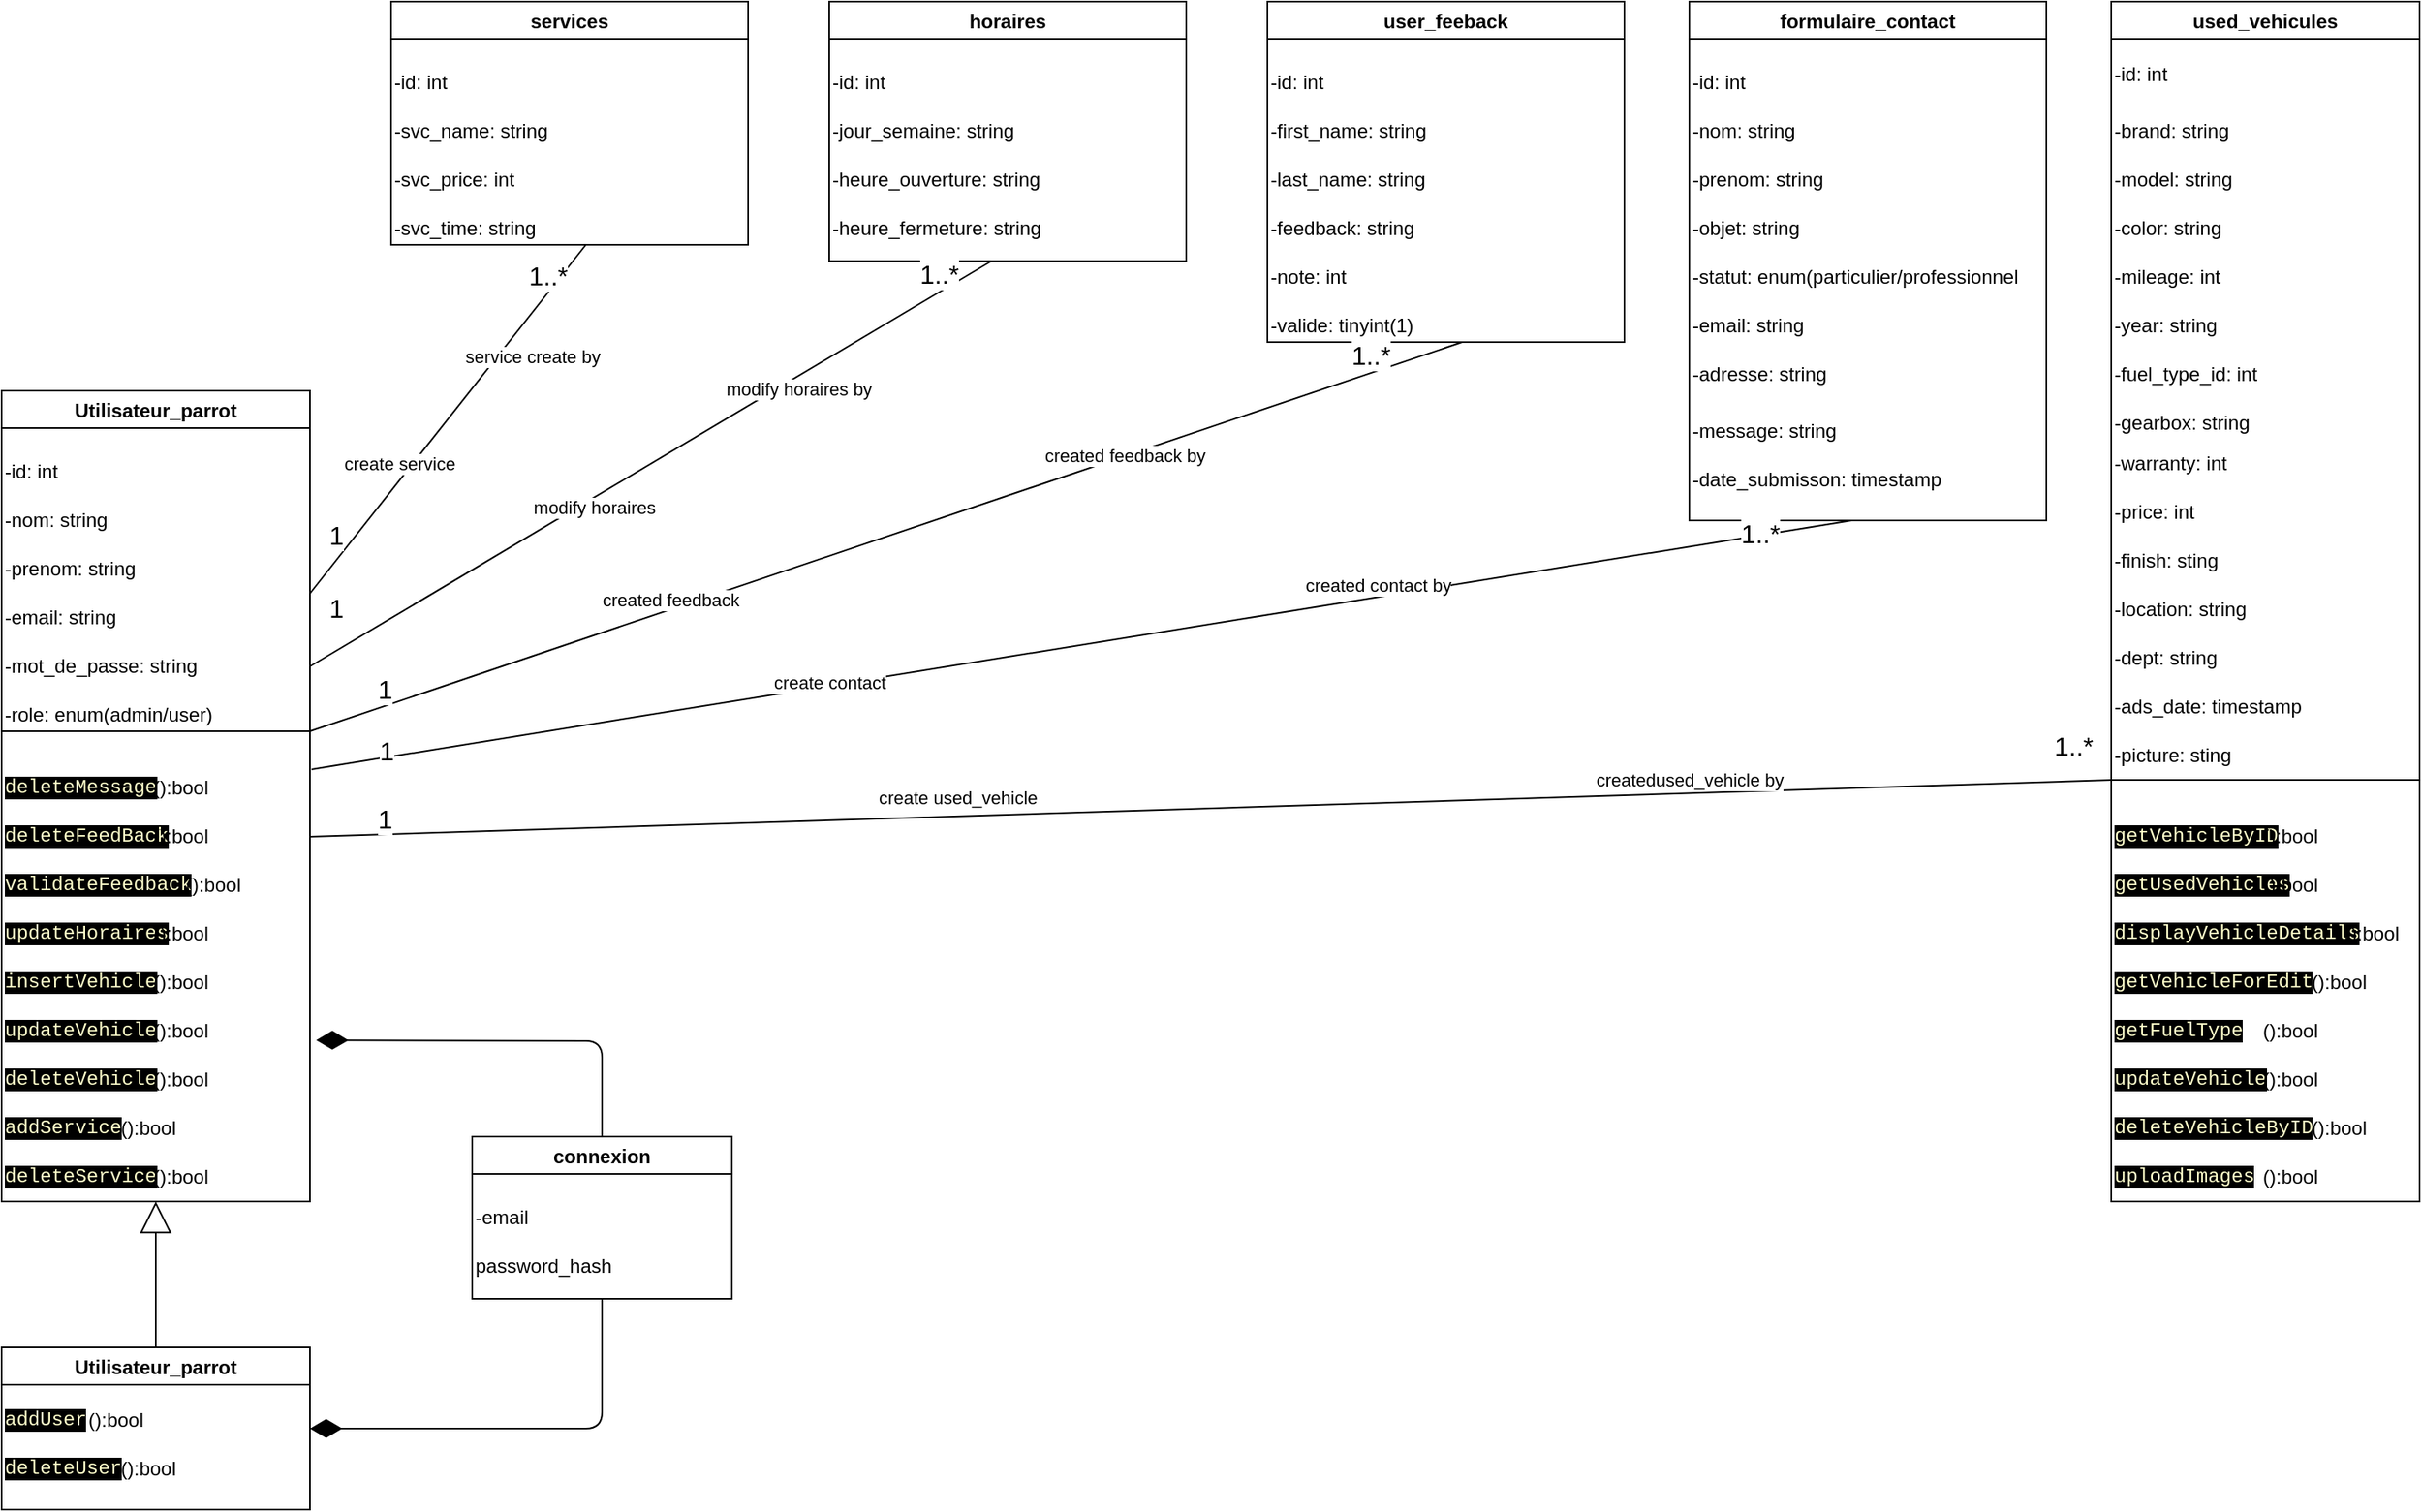 <mxfile>
    <diagram id="TN74YD5uNykB_-pA8BnL" name="Page-1">
        <mxGraphModel dx="4430" dy="2508" grid="1" gridSize="10" guides="1" tooltips="1" connect="1" arrows="1" fold="1" page="1" pageScale="1" pageWidth="2339" pageHeight="3300" math="0" shadow="0">
            <root>
                <mxCell id="0"/>
                <mxCell id="1" parent="0"/>
                <mxCell id="2" value="Utilisateur_parrot" style="swimlane;" parent="1" vertex="1">
                    <mxGeometry x="80" y="1040" width="190" height="210" as="geometry"/>
                </mxCell>
                <mxCell id="9" value="-nom: string" style="text;html=1;align=left;verticalAlign=middle;resizable=0;points=[];autosize=1;strokeColor=none;fillColor=none;" parent="2" vertex="1">
                    <mxGeometry y="65" width="90" height="30" as="geometry"/>
                </mxCell>
                <mxCell id="10" value="-prenom: string" style="text;html=1;align=left;verticalAlign=middle;resizable=0;points=[];autosize=1;strokeColor=none;fillColor=none;" parent="2" vertex="1">
                    <mxGeometry y="95" width="100" height="30" as="geometry"/>
                </mxCell>
                <mxCell id="11" value="-email: string" style="text;html=1;align=left;verticalAlign=middle;resizable=0;points=[];autosize=1;strokeColor=none;fillColor=none;" parent="2" vertex="1">
                    <mxGeometry y="125" width="90" height="30" as="geometry"/>
                </mxCell>
                <mxCell id="12" value="-mot_de_passe: string" style="text;html=1;align=left;verticalAlign=middle;resizable=0;points=[];autosize=1;strokeColor=none;fillColor=none;" parent="2" vertex="1">
                    <mxGeometry y="155" width="140" height="30" as="geometry"/>
                </mxCell>
                <mxCell id="13" value="-role: enum(admin/user)" style="text;html=1;align=left;verticalAlign=middle;resizable=0;points=[];autosize=1;strokeColor=none;fillColor=none;" parent="2" vertex="1">
                    <mxGeometry y="185" width="150" height="30" as="geometry"/>
                </mxCell>
                <mxCell id="8" value="-id: int" style="text;html=1;align=left;verticalAlign=middle;resizable=0;points=[];autosize=1;strokeColor=none;fillColor=none;" parent="2" vertex="1">
                    <mxGeometry y="35" width="60" height="30" as="geometry"/>
                </mxCell>
                <mxCell id="19" value="" style="swimlane;startSize=0;fillColor=none;" parent="1" vertex="1">
                    <mxGeometry x="80" y="1250" width="190" height="290" as="geometry"/>
                </mxCell>
                <mxCell id="20" value="&lt;div style=&quot;font-family: Consolas, &amp;quot;Courier New&amp;quot;, monospace; line-height: 19px;&quot;&gt;&lt;span style=&quot;color: rgb(255, 255, 204); background-color: rgb(0, 0, 0);&quot;&gt;deleteMessage&lt;/span&gt;&lt;br&gt;&lt;/div&gt;" style="text;html=1;align=left;verticalAlign=middle;resizable=0;points=[];autosize=1;strokeColor=none;fillColor=none;" parent="19" vertex="1">
                    <mxGeometry y="20" width="110" height="30" as="geometry"/>
                </mxCell>
                <mxCell id="27" value="&lt;div style=&quot;font-family: Consolas, &amp;quot;Courier New&amp;quot;, monospace; line-height: 19px;&quot;&gt;&lt;font color=&quot;#ffffcc&quot;&gt;&lt;span style=&quot;background-color: rgb(0, 0, 0);&quot;&gt;updateVehicle&lt;/span&gt;&lt;/font&gt;&lt;/div&gt;" style="text;html=1;align=left;verticalAlign=middle;resizable=0;points=[];autosize=1;strokeColor=none;fillColor=none;" parent="19" vertex="1">
                    <mxGeometry y="170" width="110" height="30" as="geometry"/>
                </mxCell>
                <mxCell id="26" value="&lt;div style=&quot;font-family: Consolas, &amp;quot;Courier New&amp;quot;, monospace; line-height: 19px;&quot;&gt;&lt;font color=&quot;#ffffcc&quot;&gt;&lt;span style=&quot;background-color: rgb(0, 0, 0);&quot;&gt;insertVehicle&lt;/span&gt;&lt;/font&gt;&lt;/div&gt;" style="text;html=1;align=left;verticalAlign=middle;resizable=0;points=[];autosize=1;strokeColor=none;fillColor=none;" parent="19" vertex="1">
                    <mxGeometry y="140" width="110" height="30" as="geometry"/>
                </mxCell>
                <mxCell id="25" value="&lt;div style=&quot;font-family: Consolas, &amp;quot;Courier New&amp;quot;, monospace; line-height: 19px;&quot;&gt;&lt;font color=&quot;#ffffcc&quot;&gt;&lt;span style=&quot;background-color: rgb(0, 0, 0);&quot;&gt;updateHoraires&lt;/span&gt;&lt;/font&gt;&lt;/div&gt;" style="text;html=1;align=left;verticalAlign=middle;resizable=0;points=[];autosize=1;strokeColor=none;fillColor=none;" parent="19" vertex="1">
                    <mxGeometry y="110" width="120" height="30" as="geometry"/>
                </mxCell>
                <mxCell id="24" value="&lt;div style=&quot;font-family: Consolas, &amp;quot;Courier New&amp;quot;, monospace; line-height: 19px;&quot;&gt;&lt;font color=&quot;#ffffcc&quot;&gt;&lt;span style=&quot;background-color: rgb(0, 0, 0);&quot;&gt;validateFeedback&lt;/span&gt;&lt;/font&gt;&lt;/div&gt;" style="text;html=1;align=left;verticalAlign=middle;resizable=0;points=[];autosize=1;strokeColor=none;fillColor=none;" parent="19" vertex="1">
                    <mxGeometry y="80" width="130" height="30" as="geometry"/>
                </mxCell>
                <mxCell id="23" value="&lt;div style=&quot;font-family: Consolas, &amp;quot;Courier New&amp;quot;, monospace; line-height: 19px;&quot;&gt;&lt;font color=&quot;#ffffcc&quot;&gt;&lt;span style=&quot;background-color: rgb(0, 0, 0);&quot;&gt;deleteFeedBack&lt;/span&gt;&lt;/font&gt;&lt;/div&gt;" style="text;html=1;align=left;verticalAlign=middle;resizable=0;points=[];autosize=1;strokeColor=none;fillColor=none;" parent="19" vertex="1">
                    <mxGeometry y="50" width="120" height="30" as="geometry"/>
                </mxCell>
                <mxCell id="30" value="&lt;font style=&quot;border-color: var(--border-color);&quot; color=&quot;#000000&quot;&gt;():bool&lt;/font&gt;&lt;span style=&quot;border-color: var(--border-color); color: rgba(0, 0, 0, 0); font-family: monospace; font-size: 0px; text-align: start;&quot;&gt;%3CmxGraphModel%3E%3Croot%3E%3CmxCell%20id%3D%220%22%2F%3E%3CmxCell%20id%3D%221%22%20parent%3D%220%22%2F%3E%3CmxCell%20id%3D%222%22%20value%3D%22%26lt%3Bdiv%20style%3D%26quot%3Bfont-family%3A%20Consolas%2C%20%26amp%3Bquot%3BCourier%20New%26amp%3Bquot%3B%2C%20monospace%3B%20line-height%3A%2019px%3B%26quot%3B%26gt%3B%26lt%3Bspan%20style%3D%26quot%3Bcolor%3A%20rgb(255%2C%20255%2C%20204)%3B%20background-color%3A%20rgb(0%2C%200%2C%200)%3B%26quot%3B%26gt%3BdeleteMessage%26lt%3B%2Fspan%26gt%3B%26lt%3Bbr%26gt%3B%26lt%3B%2Fdiv%26gt%3B%22%20style%3D%22text%3Bhtml%3D1%3Balign%3Dleft%3BverticalAlign%3Dmiddle%3Bresizable%3D0%3Bpoints%3D%5B%5D%3Bautosize%3D1%3BstrokeColor%3Dnone%3BfillColor%3Dnone%3B%22%20vertex%3D%221%22%20parent%3D%221%22%3E%3CmxGeometry%20x%3D%22140%22%20y%3D%221060%22%20width%3D%22110%22%20height%3D%2230%22%20as%3D%22geometry%22%2F%3E%3C%2FmxCell%3E%3C%2Froot%3E%3C%2FmxGraphModel%3E&lt;/span&gt;" style="text;html=1;align=center;verticalAlign=middle;resizable=0;points=[];autosize=1;strokeColor=none;fillColor=none;fontSize=12;fontColor=#FFFFCC;" parent="19" vertex="1">
                    <mxGeometry x="80" y="20" width="60" height="30" as="geometry"/>
                </mxCell>
                <mxCell id="35" value="&lt;font style=&quot;border-color: var(--border-color);&quot; color=&quot;#000000&quot;&gt;():bool&lt;/font&gt;&lt;span style=&quot;border-color: var(--border-color); color: rgba(0, 0, 0, 0); font-family: monospace; font-size: 0px; text-align: start;&quot;&gt;%3CmxGraphModel%3E%3Croot%3E%3CmxCell%20id%3D%220%22%2F%3E%3CmxCell%20id%3D%221%22%20parent%3D%220%22%2F%3E%3CmxCell%20id%3D%222%22%20value%3D%22%26lt%3Bdiv%20style%3D%26quot%3Bfont-family%3A%20Consolas%2C%20%26amp%3Bquot%3BCourier%20New%26amp%3Bquot%3B%2C%20monospace%3B%20line-height%3A%2019px%3B%26quot%3B%26gt%3B%26lt%3Bspan%20style%3D%26quot%3Bcolor%3A%20rgb(255%2C%20255%2C%20204)%3B%20background-color%3A%20rgb(0%2C%200%2C%200)%3B%26quot%3B%26gt%3BdeleteMessage%26lt%3B%2Fspan%26gt%3B%26lt%3Bbr%26gt%3B%26lt%3B%2Fdiv%26gt%3B%22%20style%3D%22text%3Bhtml%3D1%3Balign%3Dleft%3BverticalAlign%3Dmiddle%3Bresizable%3D0%3Bpoints%3D%5B%5D%3Bautosize%3D1%3BstrokeColor%3Dnone%3BfillColor%3Dnone%3B%22%20vertex%3D%221%22%20parent%3D%221%22%3E%3CmxGeometry%20x%3D%22140%22%20y%3D%221060%22%20width%3D%22110%22%20height%3D%2230%22%20as%3D%22geometry%22%2F%3E%3C%2FmxCell%3E%3C%2Froot%3E%3C%2FmxGraphModel%3E&lt;/span&gt;" style="text;html=1;align=center;verticalAlign=middle;resizable=0;points=[];autosize=1;strokeColor=none;fillColor=none;fontSize=12;fontColor=#FFFFCC;" parent="19" vertex="1">
                    <mxGeometry x="80" y="170" width="60" height="30" as="geometry"/>
                </mxCell>
                <mxCell id="34" value="&lt;font style=&quot;border-color: var(--border-color);&quot; color=&quot;#000000&quot;&gt;():bool&lt;/font&gt;&lt;span style=&quot;border-color: var(--border-color); color: rgba(0, 0, 0, 0); font-family: monospace; font-size: 0px; text-align: start;&quot;&gt;%3CmxGraphModel%3E%3Croot%3E%3CmxCell%20id%3D%220%22%2F%3E%3CmxCell%20id%3D%221%22%20parent%3D%220%22%2F%3E%3CmxCell%20id%3D%222%22%20value%3D%22%26lt%3Bdiv%20style%3D%26quot%3Bfont-family%3A%20Consolas%2C%20%26amp%3Bquot%3BCourier%20New%26amp%3Bquot%3B%2C%20monospace%3B%20line-height%3A%2019px%3B%26quot%3B%26gt%3B%26lt%3Bspan%20style%3D%26quot%3Bcolor%3A%20rgb(255%2C%20255%2C%20204)%3B%20background-color%3A%20rgb(0%2C%200%2C%200)%3B%26quot%3B%26gt%3BdeleteMessage%26lt%3B%2Fspan%26gt%3B%26lt%3Bbr%26gt%3B%26lt%3B%2Fdiv%26gt%3B%22%20style%3D%22text%3Bhtml%3D1%3Balign%3Dleft%3BverticalAlign%3Dmiddle%3Bresizable%3D0%3Bpoints%3D%5B%5D%3Bautosize%3D1%3BstrokeColor%3Dnone%3BfillColor%3Dnone%3B%22%20vertex%3D%221%22%20parent%3D%221%22%3E%3CmxGeometry%20x%3D%22140%22%20y%3D%221060%22%20width%3D%22110%22%20height%3D%2230%22%20as%3D%22geometry%22%2F%3E%3C%2FmxCell%3E%3C%2Froot%3E%3C%2FmxGraphModel%3E&lt;/span&gt;" style="text;html=1;align=center;verticalAlign=middle;resizable=0;points=[];autosize=1;strokeColor=none;fillColor=none;fontSize=12;fontColor=#FFFFCC;" parent="19" vertex="1">
                    <mxGeometry x="80" y="140" width="60" height="30" as="geometry"/>
                </mxCell>
                <mxCell id="33" value="&lt;font style=&quot;border-color: var(--border-color);&quot; color=&quot;#000000&quot;&gt;():bool&lt;/font&gt;&lt;span style=&quot;border-color: var(--border-color); color: rgba(0, 0, 0, 0); font-family: monospace; font-size: 0px; text-align: start;&quot;&gt;%3CmxGraphModel%3E%3Croot%3E%3CmxCell%20id%3D%220%22%2F%3E%3CmxCell%20id%3D%221%22%20parent%3D%220%22%2F%3E%3CmxCell%20id%3D%222%22%20value%3D%22%26lt%3Bdiv%20style%3D%26quot%3Bfont-family%3A%20Consolas%2C%20%26amp%3Bquot%3BCourier%20New%26amp%3Bquot%3B%2C%20monospace%3B%20line-height%3A%2019px%3B%26quot%3B%26gt%3B%26lt%3Bspan%20style%3D%26quot%3Bcolor%3A%20rgb(255%2C%20255%2C%20204)%3B%20background-color%3A%20rgb(0%2C%200%2C%200)%3B%26quot%3B%26gt%3BdeleteMessage%26lt%3B%2Fspan%26gt%3B%26lt%3Bbr%26gt%3B%26lt%3B%2Fdiv%26gt%3B%22%20style%3D%22text%3Bhtml%3D1%3Balign%3Dleft%3BverticalAlign%3Dmiddle%3Bresizable%3D0%3Bpoints%3D%5B%5D%3Bautosize%3D1%3BstrokeColor%3Dnone%3BfillColor%3Dnone%3B%22%20vertex%3D%221%22%20parent%3D%221%22%3E%3CmxGeometry%20x%3D%22140%22%20y%3D%221060%22%20width%3D%22110%22%20height%3D%2230%22%20as%3D%22geometry%22%2F%3E%3C%2FmxCell%3E%3C%2Froot%3E%3C%2FmxGraphModel%3E&lt;/span&gt;" style="text;html=1;align=center;verticalAlign=middle;resizable=0;points=[];autosize=1;strokeColor=none;fillColor=none;fontSize=12;fontColor=#FFFFCC;" parent="19" vertex="1">
                    <mxGeometry x="80" y="110" width="60" height="30" as="geometry"/>
                </mxCell>
                <mxCell id="32" value="&lt;font style=&quot;border-color: var(--border-color);&quot; color=&quot;#000000&quot;&gt;():bool&lt;/font&gt;&lt;span style=&quot;border-color: var(--border-color); color: rgba(0, 0, 0, 0); font-family: monospace; font-size: 0px; text-align: start;&quot;&gt;%3CmxGraphModel%3E%3Croot%3E%3CmxCell%20id%3D%220%22%2F%3E%3CmxCell%20id%3D%221%22%20parent%3D%220%22%2F%3E%3CmxCell%20id%3D%222%22%20value%3D%22%26lt%3Bdiv%20style%3D%26quot%3Bfont-family%3A%20Consolas%2C%20%26amp%3Bquot%3BCourier%20New%26amp%3Bquot%3B%2C%20monospace%3B%20line-height%3A%2019px%3B%26quot%3B%26gt%3B%26lt%3Bspan%20style%3D%26quot%3Bcolor%3A%20rgb(255%2C%20255%2C%20204)%3B%20background-color%3A%20rgb(0%2C%200%2C%200)%3B%26quot%3B%26gt%3BdeleteMessage%26lt%3B%2Fspan%26gt%3B%26lt%3Bbr%26gt%3B%26lt%3B%2Fdiv%26gt%3B%22%20style%3D%22text%3Bhtml%3D1%3Balign%3Dleft%3BverticalAlign%3Dmiddle%3Bresizable%3D0%3Bpoints%3D%5B%5D%3Bautosize%3D1%3BstrokeColor%3Dnone%3BfillColor%3Dnone%3B%22%20vertex%3D%221%22%20parent%3D%221%22%3E%3CmxGeometry%20x%3D%22140%22%20y%3D%221060%22%20width%3D%22110%22%20height%3D%2230%22%20as%3D%22geometry%22%2F%3E%3C%2FmxCell%3E%3C%2Froot%3E%3C%2FmxGraphModel%3E&lt;/span&gt;" style="text;html=1;align=center;verticalAlign=middle;resizable=0;points=[];autosize=1;strokeColor=none;fillColor=none;fontSize=12;fontColor=#FFFFCC;" parent="19" vertex="1">
                    <mxGeometry x="100" y="80" width="60" height="30" as="geometry"/>
                </mxCell>
                <mxCell id="31" value="&lt;font style=&quot;border-color: var(--border-color);&quot; color=&quot;#000000&quot;&gt;():bool&lt;/font&gt;&lt;span style=&quot;border-color: var(--border-color); color: rgba(0, 0, 0, 0); font-family: monospace; font-size: 0px; text-align: start;&quot;&gt;%3CmxGraphModel%3E%3Croot%3E%3CmxCell%20id%3D%220%22%2F%3E%3CmxCell%20id%3D%221%22%20parent%3D%220%22%2F%3E%3CmxCell%20id%3D%222%22%20value%3D%22%26lt%3Bdiv%20style%3D%26quot%3Bfont-family%3A%20Consolas%2C%20%26amp%3Bquot%3BCourier%20New%26amp%3Bquot%3B%2C%20monospace%3B%20line-height%3A%2019px%3B%26quot%3B%26gt%3B%26lt%3Bspan%20style%3D%26quot%3Bcolor%3A%20rgb(255%2C%20255%2C%20204)%3B%20background-color%3A%20rgb(0%2C%200%2C%200)%3B%26quot%3B%26gt%3BdeleteMessage%26lt%3B%2Fspan%26gt%3B%26lt%3Bbr%26gt%3B%26lt%3B%2Fdiv%26gt%3B%22%20style%3D%22text%3Bhtml%3D1%3Balign%3Dleft%3BverticalAlign%3Dmiddle%3Bresizable%3D0%3Bpoints%3D%5B%5D%3Bautosize%3D1%3BstrokeColor%3Dnone%3BfillColor%3Dnone%3B%22%20vertex%3D%221%22%20parent%3D%221%22%3E%3CmxGeometry%20x%3D%22140%22%20y%3D%221060%22%20width%3D%22110%22%20height%3D%2230%22%20as%3D%22geometry%22%2F%3E%3C%2FmxCell%3E%3C%2Froot%3E%3C%2FmxGraphModel%3E&lt;/span&gt;" style="text;html=1;align=center;verticalAlign=middle;resizable=0;points=[];autosize=1;strokeColor=none;fillColor=none;fontSize=12;fontColor=#FFFFCC;" parent="19" vertex="1">
                    <mxGeometry x="80" y="50" width="60" height="30" as="geometry"/>
                </mxCell>
                <mxCell id="36" value="&lt;div style=&quot;font-family: Consolas, &amp;quot;Courier New&amp;quot;, monospace; line-height: 19px;&quot;&gt;&lt;font color=&quot;#ffffcc&quot;&gt;&lt;span style=&quot;background-color: rgb(0, 0, 0);&quot;&gt;deleteVehicle&lt;/span&gt;&lt;/font&gt;&lt;/div&gt;" style="text;html=1;align=left;verticalAlign=middle;resizable=0;points=[];autosize=1;strokeColor=none;fillColor=none;" parent="19" vertex="1">
                    <mxGeometry y="200" width="110" height="30" as="geometry"/>
                </mxCell>
                <mxCell id="37" value="&lt;font style=&quot;border-color: var(--border-color);&quot; color=&quot;#000000&quot;&gt;():bool&lt;/font&gt;&lt;span style=&quot;border-color: var(--border-color); color: rgba(0, 0, 0, 0); font-family: monospace; font-size: 0px; text-align: start;&quot;&gt;%3CmxGraphModel%3E%3Croot%3E%3CmxCell%20id%3D%220%22%2F%3E%3CmxCell%20id%3D%221%22%20parent%3D%220%22%2F%3E%3CmxCell%20id%3D%222%22%20value%3D%22%26lt%3Bdiv%20style%3D%26quot%3Bfont-family%3A%20Consolas%2C%20%26amp%3Bquot%3BCourier%20New%26amp%3Bquot%3B%2C%20monospace%3B%20line-height%3A%2019px%3B%26quot%3B%26gt%3B%26lt%3Bspan%20style%3D%26quot%3Bcolor%3A%20rgb(255%2C%20255%2C%20204)%3B%20background-color%3A%20rgb(0%2C%200%2C%200)%3B%26quot%3B%26gt%3BdeleteMessage%26lt%3B%2Fspan%26gt%3B%26lt%3Bbr%26gt%3B%26lt%3B%2Fdiv%26gt%3B%22%20style%3D%22text%3Bhtml%3D1%3Balign%3Dleft%3BverticalAlign%3Dmiddle%3Bresizable%3D0%3Bpoints%3D%5B%5D%3Bautosize%3D1%3BstrokeColor%3Dnone%3BfillColor%3Dnone%3B%22%20vertex%3D%221%22%20parent%3D%221%22%3E%3CmxGeometry%20x%3D%22140%22%20y%3D%221060%22%20width%3D%22110%22%20height%3D%2230%22%20as%3D%22geometry%22%2F%3E%3C%2FmxCell%3E%3C%2Froot%3E%3C%2FmxGraphModel%3E&lt;/span&gt;" style="text;html=1;align=center;verticalAlign=middle;resizable=0;points=[];autosize=1;strokeColor=none;fillColor=none;fontSize=12;fontColor=#FFFFCC;" parent="19" vertex="1">
                    <mxGeometry x="80" y="200" width="60" height="30" as="geometry"/>
                </mxCell>
                <mxCell id="100" value="&lt;div style=&quot;font-family: Consolas, &amp;quot;Courier New&amp;quot;, monospace; line-height: 19px;&quot;&gt;&lt;font color=&quot;#ffffcc&quot;&gt;&lt;span style=&quot;background-color: rgb(0, 0, 0);&quot;&gt;addService&lt;/span&gt;&lt;/font&gt;&lt;/div&gt;" style="text;html=1;align=left;verticalAlign=middle;resizable=0;points=[];autosize=1;strokeColor=none;fillColor=none;" parent="19" vertex="1">
                    <mxGeometry y="230" width="90" height="30" as="geometry"/>
                </mxCell>
                <mxCell id="101" value="&lt;font style=&quot;border-color: var(--border-color);&quot; color=&quot;#000000&quot;&gt;():bool&lt;/font&gt;&lt;span style=&quot;border-color: var(--border-color); color: rgba(0, 0, 0, 0); font-family: monospace; font-size: 0px; text-align: start;&quot;&gt;%3CmxGraphModel%3E%3Croot%3E%3CmxCell%20id%3D%220%22%2F%3E%3CmxCell%20id%3D%221%22%20parent%3D%220%22%2F%3E%3CmxCell%20id%3D%222%22%20value%3D%22%26lt%3Bdiv%20style%3D%26quot%3Bfont-family%3A%20Consolas%2C%20%26amp%3Bquot%3BCourier%20New%26amp%3Bquot%3B%2C%20monospace%3B%20line-height%3A%2019px%3B%26quot%3B%26gt%3B%26lt%3Bspan%20style%3D%26quot%3Bcolor%3A%20rgb(255%2C%20255%2C%20204)%3B%20background-color%3A%20rgb(0%2C%200%2C%200)%3B%26quot%3B%26gt%3BdeleteMessage%26lt%3B%2Fspan%26gt%3B%26lt%3Bbr%26gt%3B%26lt%3B%2Fdiv%26gt%3B%22%20style%3D%22text%3Bhtml%3D1%3Balign%3Dleft%3BverticalAlign%3Dmiddle%3Bresizable%3D0%3Bpoints%3D%5B%5D%3Bautosize%3D1%3BstrokeColor%3Dnone%3BfillColor%3Dnone%3B%22%20vertex%3D%221%22%20parent%3D%221%22%3E%3CmxGeometry%20x%3D%22140%22%20y%3D%221060%22%20width%3D%22110%22%20height%3D%2230%22%20as%3D%22geometry%22%2F%3E%3C%2FmxCell%3E%3C%2Froot%3E%3C%2FmxGraphModel%3E&lt;/span&gt;" style="text;html=1;align=center;verticalAlign=middle;resizable=0;points=[];autosize=1;strokeColor=none;fillColor=none;fontSize=12;fontColor=#FFFFCC;" parent="19" vertex="1">
                    <mxGeometry x="60" y="230" width="60" height="30" as="geometry"/>
                </mxCell>
                <mxCell id="98" value="&lt;div style=&quot;font-family: Consolas, &amp;quot;Courier New&amp;quot;, monospace; line-height: 19px;&quot;&gt;&lt;font color=&quot;#ffffcc&quot;&gt;&lt;span style=&quot;background-color: rgb(0, 0, 0);&quot;&gt;deleteService&lt;/span&gt;&lt;/font&gt;&lt;/div&gt;" style="text;html=1;align=left;verticalAlign=middle;resizable=0;points=[];autosize=1;strokeColor=none;fillColor=none;" parent="19" vertex="1">
                    <mxGeometry y="260" width="110" height="30" as="geometry"/>
                </mxCell>
                <mxCell id="99" value="&lt;font style=&quot;border-color: var(--border-color);&quot; color=&quot;#000000&quot;&gt;():bool&lt;/font&gt;&lt;span style=&quot;border-color: var(--border-color); color: rgba(0, 0, 0, 0); font-family: monospace; font-size: 0px; text-align: start;&quot;&gt;%3CmxGraphModel%3E%3Croot%3E%3CmxCell%20id%3D%220%22%2F%3E%3CmxCell%20id%3D%221%22%20parent%3D%220%22%2F%3E%3CmxCell%20id%3D%222%22%20value%3D%22%26lt%3Bdiv%20style%3D%26quot%3Bfont-family%3A%20Consolas%2C%20%26amp%3Bquot%3BCourier%20New%26amp%3Bquot%3B%2C%20monospace%3B%20line-height%3A%2019px%3B%26quot%3B%26gt%3B%26lt%3Bspan%20style%3D%26quot%3Bcolor%3A%20rgb(255%2C%20255%2C%20204)%3B%20background-color%3A%20rgb(0%2C%200%2C%200)%3B%26quot%3B%26gt%3BdeleteMessage%26lt%3B%2Fspan%26gt%3B%26lt%3Bbr%26gt%3B%26lt%3B%2Fdiv%26gt%3B%22%20style%3D%22text%3Bhtml%3D1%3Balign%3Dleft%3BverticalAlign%3Dmiddle%3Bresizable%3D0%3Bpoints%3D%5B%5D%3Bautosize%3D1%3BstrokeColor%3Dnone%3BfillColor%3Dnone%3B%22%20vertex%3D%221%22%20parent%3D%221%22%3E%3CmxGeometry%20x%3D%22140%22%20y%3D%221060%22%20width%3D%22110%22%20height%3D%2230%22%20as%3D%22geometry%22%2F%3E%3C%2FmxCell%3E%3C%2Froot%3E%3C%2FmxGraphModel%3E&lt;/span&gt;" style="text;html=1;align=center;verticalAlign=middle;resizable=0;points=[];autosize=1;strokeColor=none;fillColor=none;fontSize=12;fontColor=#FFFFCC;" parent="19" vertex="1">
                    <mxGeometry x="80" y="260" width="60" height="30" as="geometry"/>
                </mxCell>
                <mxCell id="43" value="formulaire_contact" style="swimlane;" parent="1" vertex="1">
                    <mxGeometry x="1120" y="800" width="220" height="320" as="geometry"/>
                </mxCell>
                <mxCell id="44" value="-nom: string" style="text;html=1;align=left;verticalAlign=middle;resizable=0;points=[];autosize=1;strokeColor=none;fillColor=none;" parent="43" vertex="1">
                    <mxGeometry y="65" width="90" height="30" as="geometry"/>
                </mxCell>
                <mxCell id="45" value="-prenom: string" style="text;html=1;align=left;verticalAlign=middle;resizable=0;points=[];autosize=1;strokeColor=none;fillColor=none;" parent="43" vertex="1">
                    <mxGeometry y="95" width="100" height="30" as="geometry"/>
                </mxCell>
                <mxCell id="46" value="-objet: string" style="text;html=1;align=left;verticalAlign=middle;resizable=0;points=[];autosize=1;strokeColor=none;fillColor=none;" parent="43" vertex="1">
                    <mxGeometry y="125" width="90" height="30" as="geometry"/>
                </mxCell>
                <mxCell id="47" value="-statut: enum(particulier/professionnel" style="text;html=1;align=left;verticalAlign=middle;resizable=0;points=[];autosize=1;strokeColor=none;fillColor=none;" parent="43" vertex="1">
                    <mxGeometry y="155" width="220" height="30" as="geometry"/>
                </mxCell>
                <mxCell id="53" value="-id: int" style="text;html=1;align=left;verticalAlign=middle;resizable=0;points=[];autosize=1;strokeColor=none;fillColor=none;" parent="43" vertex="1">
                    <mxGeometry y="35" width="60" height="30" as="geometry"/>
                </mxCell>
                <mxCell id="54" value="-email: string" style="text;html=1;align=left;verticalAlign=middle;resizable=0;points=[];autosize=1;strokeColor=none;fillColor=none;" parent="43" vertex="1">
                    <mxGeometry y="185" width="90" height="30" as="geometry"/>
                </mxCell>
                <mxCell id="55" value="-adresse: string" style="text;html=1;align=left;verticalAlign=middle;resizable=0;points=[];autosize=1;strokeColor=none;fillColor=none;" parent="43" vertex="1">
                    <mxGeometry y="215" width="110" height="30" as="geometry"/>
                </mxCell>
                <mxCell id="56" value="-message: string" style="text;html=1;align=left;verticalAlign=middle;resizable=0;points=[];autosize=1;strokeColor=none;fillColor=none;" parent="43" vertex="1">
                    <mxGeometry y="250" width="110" height="30" as="geometry"/>
                </mxCell>
                <mxCell id="57" value="-date_submisson: timestamp" style="text;html=1;align=left;verticalAlign=middle;resizable=0;points=[];autosize=1;strokeColor=none;fillColor=none;" parent="43" vertex="1">
                    <mxGeometry y="280" width="180" height="30" as="geometry"/>
                </mxCell>
                <mxCell id="58" value="user_feeback" style="swimlane;" parent="1" vertex="1">
                    <mxGeometry x="860" y="800" width="220" height="210" as="geometry"/>
                </mxCell>
                <mxCell id="59" value="-first_name: string" style="text;html=1;align=left;verticalAlign=middle;resizable=0;points=[];autosize=1;strokeColor=none;fillColor=none;" parent="58" vertex="1">
                    <mxGeometry y="65" width="120" height="30" as="geometry"/>
                </mxCell>
                <mxCell id="60" value="-last_name: string" style="text;html=1;align=left;verticalAlign=middle;resizable=0;points=[];autosize=1;strokeColor=none;fillColor=none;" parent="58" vertex="1">
                    <mxGeometry y="95" width="120" height="30" as="geometry"/>
                </mxCell>
                <mxCell id="61" value="-feedback: string" style="text;html=1;align=left;verticalAlign=middle;resizable=0;points=[];autosize=1;strokeColor=none;fillColor=none;" parent="58" vertex="1">
                    <mxGeometry y="125" width="110" height="30" as="geometry"/>
                </mxCell>
                <mxCell id="62" value="-note: int" style="text;html=1;align=left;verticalAlign=middle;resizable=0;points=[];autosize=1;strokeColor=none;fillColor=none;" parent="58" vertex="1">
                    <mxGeometry y="155" width="70" height="30" as="geometry"/>
                </mxCell>
                <mxCell id="63" value="-id: int" style="text;html=1;align=left;verticalAlign=middle;resizable=0;points=[];autosize=1;strokeColor=none;fillColor=none;" parent="58" vertex="1">
                    <mxGeometry y="35" width="60" height="30" as="geometry"/>
                </mxCell>
                <mxCell id="64" value="-valide: tinyint(1)" style="text;html=1;align=left;verticalAlign=middle;resizable=0;points=[];autosize=1;strokeColor=none;fillColor=none;" parent="58" vertex="1">
                    <mxGeometry y="185" width="110" height="30" as="geometry"/>
                </mxCell>
                <mxCell id="109" style="edgeStyle=none;html=1;exitX=0.5;exitY=0;exitDx=0;exitDy=0;strokeColor=#000000;fontSize=12;fontColor=#000000;endArrow=diamondThin;endFill=1;endSize=17;strokeWidth=1;entryX=1.02;entryY=0.657;entryDx=0;entryDy=0;entryPerimeter=0;" parent="1" source="68" target="19" edge="1">
                    <mxGeometry relative="1" as="geometry">
                        <mxPoint x="120" y="1210" as="targetPoint"/>
                        <Array as="points">
                            <mxPoint x="450" y="1441"/>
                        </Array>
                    </mxGeometry>
                </mxCell>
                <mxCell id="111" style="edgeStyle=none;html=1;exitX=0.5;exitY=1;exitDx=0;exitDy=0;entryX=1;entryY=0.5;entryDx=0;entryDy=0;strokeColor=#000000;strokeWidth=1;fontSize=12;fontColor=#000000;endArrow=diamondThin;endFill=1;endSize=17;" parent="1" source="68" target="75" edge="1">
                    <mxGeometry relative="1" as="geometry">
                        <Array as="points">
                            <mxPoint x="450" y="1680"/>
                        </Array>
                    </mxGeometry>
                </mxCell>
                <mxCell id="68" value="connexion" style="swimlane;" parent="1" vertex="1">
                    <mxGeometry x="370" y="1500" width="160" height="100" as="geometry"/>
                </mxCell>
                <mxCell id="69" value="password_hash" style="text;html=1;align=left;verticalAlign=middle;resizable=0;points=[];autosize=1;strokeColor=none;fillColor=none;" parent="68" vertex="1">
                    <mxGeometry y="65" width="110" height="30" as="geometry"/>
                </mxCell>
                <mxCell id="73" value="-email" style="text;html=1;align=left;verticalAlign=middle;resizable=0;points=[];autosize=1;strokeColor=none;fillColor=none;" parent="68" vertex="1">
                    <mxGeometry y="35" width="60" height="30" as="geometry"/>
                </mxCell>
                <mxCell id="97" style="edgeStyle=none;html=1;exitX=0.5;exitY=0;exitDx=0;exitDy=0;entryX=0.5;entryY=1;entryDx=0;entryDy=0;fontSize=12;fontColor=#000000;endArrow=block;endFill=0;endSize=17;strokeColor=#000000;" parent="1" source="75" target="19" edge="1">
                    <mxGeometry relative="1" as="geometry"/>
                </mxCell>
                <mxCell id="75" value="Utilisateur_parrot" style="swimlane;" parent="1" vertex="1">
                    <mxGeometry x="80" y="1630" width="190" height="100" as="geometry"/>
                </mxCell>
                <mxCell id="81" value="&lt;div style=&quot;font-family: Consolas, &amp;quot;Courier New&amp;quot;, monospace; line-height: 19px;&quot;&gt;&lt;font color=&quot;#ffffcc&quot;&gt;&lt;span style=&quot;background-color: rgb(0, 0, 0);&quot;&gt;addUser&lt;/span&gt;&lt;/font&gt;&lt;/div&gt;" style="text;html=1;align=left;verticalAlign=middle;resizable=0;points=[];autosize=1;strokeColor=none;fillColor=none;" parent="75" vertex="1">
                    <mxGeometry y="30" width="70" height="30" as="geometry"/>
                </mxCell>
                <mxCell id="85" value="&lt;div style=&quot;font-family: Consolas, &amp;quot;Courier New&amp;quot;, monospace; line-height: 19px;&quot;&gt;&lt;font color=&quot;#ffffcc&quot;&gt;&lt;span style=&quot;background-color: rgb(0, 0, 0);&quot;&gt;deleteUser&lt;/span&gt;&lt;/font&gt;&lt;/div&gt;" style="text;html=1;align=left;verticalAlign=middle;resizable=0;points=[];autosize=1;strokeColor=none;fillColor=none;" parent="75" vertex="1">
                    <mxGeometry y="60" width="90" height="30" as="geometry"/>
                </mxCell>
                <mxCell id="86" value="&lt;font style=&quot;border-color: var(--border-color);&quot; color=&quot;#000000&quot;&gt;():bool&lt;/font&gt;&lt;span style=&quot;border-color: var(--border-color); color: rgba(0, 0, 0, 0); font-family: monospace; font-size: 0px; text-align: start;&quot;&gt;%3CmxGraphModel%3E%3Croot%3E%3CmxCell%20id%3D%220%22%2F%3E%3CmxCell%20id%3D%221%22%20parent%3D%220%22%2F%3E%3CmxCell%20id%3D%222%22%20value%3D%22%26lt%3Bdiv%20style%3D%26quot%3Bfont-family%3A%20Consolas%2C%20%26amp%3Bquot%3BCourier%20New%26amp%3Bquot%3B%2C%20monospace%3B%20line-height%3A%2019px%3B%26quot%3B%26gt%3B%26lt%3Bspan%20style%3D%26quot%3Bcolor%3A%20rgb(255%2C%20255%2C%20204)%3B%20background-color%3A%20rgb(0%2C%200%2C%200)%3B%26quot%3B%26gt%3BdeleteMessage%26lt%3B%2Fspan%26gt%3B%26lt%3Bbr%26gt%3B%26lt%3B%2Fdiv%26gt%3B%22%20style%3D%22text%3Bhtml%3D1%3Balign%3Dleft%3BverticalAlign%3Dmiddle%3Bresizable%3D0%3Bpoints%3D%5B%5D%3Bautosize%3D1%3BstrokeColor%3Dnone%3BfillColor%3Dnone%3B%22%20vertex%3D%221%22%20parent%3D%221%22%3E%3CmxGeometry%20x%3D%22140%22%20y%3D%221060%22%20width%3D%22110%22%20height%3D%2230%22%20as%3D%22geometry%22%2F%3E%3C%2FmxCell%3E%3C%2Froot%3E%3C%2FmxGraphModel%3E&lt;/span&gt;" style="text;html=1;align=center;verticalAlign=middle;resizable=0;points=[];autosize=1;strokeColor=none;fillColor=none;fontSize=12;fontColor=#FFFFCC;" parent="75" vertex="1">
                    <mxGeometry x="40" y="30" width="60" height="30" as="geometry"/>
                </mxCell>
                <mxCell id="91" value="&lt;font style=&quot;border-color: var(--border-color);&quot; color=&quot;#000000&quot;&gt;():bool&lt;/font&gt;&lt;span style=&quot;border-color: var(--border-color); color: rgba(0, 0, 0, 0); font-family: monospace; font-size: 0px; text-align: start;&quot;&gt;%3CmxGraphModel%3E%3Croot%3E%3CmxCell%20id%3D%220%22%2F%3E%3CmxCell%20id%3D%221%22%20parent%3D%220%22%2F%3E%3CmxCell%20id%3D%222%22%20value%3D%22%26lt%3Bdiv%20style%3D%26quot%3Bfont-family%3A%20Consolas%2C%20%26amp%3Bquot%3BCourier%20New%26amp%3Bquot%3B%2C%20monospace%3B%20line-height%3A%2019px%3B%26quot%3B%26gt%3B%26lt%3Bspan%20style%3D%26quot%3Bcolor%3A%20rgb(255%2C%20255%2C%20204)%3B%20background-color%3A%20rgb(0%2C%200%2C%200)%3B%26quot%3B%26gt%3BdeleteMessage%26lt%3B%2Fspan%26gt%3B%26lt%3Bbr%26gt%3B%26lt%3B%2Fdiv%26gt%3B%22%20style%3D%22text%3Bhtml%3D1%3Balign%3Dleft%3BverticalAlign%3Dmiddle%3Bresizable%3D0%3Bpoints%3D%5B%5D%3Bautosize%3D1%3BstrokeColor%3Dnone%3BfillColor%3Dnone%3B%22%20vertex%3D%221%22%20parent%3D%221%22%3E%3CmxGeometry%20x%3D%22140%22%20y%3D%221060%22%20width%3D%22110%22%20height%3D%2230%22%20as%3D%22geometry%22%2F%3E%3C%2FmxCell%3E%3C%2Froot%3E%3C%2FmxGraphModel%3E&lt;/span&gt;" style="text;html=1;align=center;verticalAlign=middle;resizable=0;points=[];autosize=1;strokeColor=none;fillColor=none;fontSize=12;fontColor=#FFFFCC;" parent="75" vertex="1">
                    <mxGeometry x="60" y="60" width="60" height="30" as="geometry"/>
                </mxCell>
                <mxCell id="102" value="horaires" style="swimlane;" parent="1" vertex="1">
                    <mxGeometry x="590" y="800" width="220" height="160" as="geometry"/>
                </mxCell>
                <mxCell id="103" value="-jour_semaine: string" style="text;html=1;align=left;verticalAlign=middle;resizable=0;points=[];autosize=1;strokeColor=none;fillColor=none;" parent="102" vertex="1">
                    <mxGeometry y="65" width="140" height="30" as="geometry"/>
                </mxCell>
                <mxCell id="104" value="-heure_ouverture: string" style="text;html=1;align=left;verticalAlign=middle;resizable=0;points=[];autosize=1;strokeColor=none;fillColor=none;" parent="102" vertex="1">
                    <mxGeometry y="95" width="150" height="30" as="geometry"/>
                </mxCell>
                <mxCell id="105" value="-heure_fermeture: string" style="text;html=1;align=left;verticalAlign=middle;resizable=0;points=[];autosize=1;strokeColor=none;fillColor=none;" parent="102" vertex="1">
                    <mxGeometry y="125" width="150" height="30" as="geometry"/>
                </mxCell>
                <mxCell id="107" value="-id: int" style="text;html=1;align=left;verticalAlign=middle;resizable=0;points=[];autosize=1;strokeColor=none;fillColor=none;" parent="102" vertex="1">
                    <mxGeometry y="35" width="60" height="30" as="geometry"/>
                </mxCell>
                <mxCell id="113" value="used_vehicules" style="swimlane;" parent="1" vertex="1">
                    <mxGeometry x="1380" y="800" width="190" height="480" as="geometry"/>
                </mxCell>
                <mxCell id="114" value="-brand: string" style="text;html=1;align=left;verticalAlign=middle;resizable=0;points=[];autosize=1;strokeColor=none;fillColor=none;" parent="113" vertex="1">
                    <mxGeometry y="65" width="90" height="30" as="geometry"/>
                </mxCell>
                <mxCell id="115" value="-model: string" style="text;html=1;align=left;verticalAlign=middle;resizable=0;points=[];autosize=1;strokeColor=none;fillColor=none;" parent="113" vertex="1">
                    <mxGeometry y="95" width="100" height="30" as="geometry"/>
                </mxCell>
                <mxCell id="116" value="-color: string" style="text;html=1;align=left;verticalAlign=middle;resizable=0;points=[];autosize=1;strokeColor=none;fillColor=none;" parent="113" vertex="1">
                    <mxGeometry y="125" width="90" height="30" as="geometry"/>
                </mxCell>
                <mxCell id="117" value="-mileage: int" style="text;html=1;align=left;verticalAlign=middle;resizable=0;points=[];autosize=1;strokeColor=none;fillColor=none;" parent="113" vertex="1">
                    <mxGeometry y="155" width="90" height="30" as="geometry"/>
                </mxCell>
                <mxCell id="118" value="-year: string" style="text;html=1;align=left;verticalAlign=middle;resizable=0;points=[];autosize=1;strokeColor=none;fillColor=none;" parent="113" vertex="1">
                    <mxGeometry y="185" width="90" height="30" as="geometry"/>
                </mxCell>
                <mxCell id="149" value="-id: int" style="text;html=1;align=left;verticalAlign=middle;resizable=0;points=[];autosize=1;strokeColor=none;fillColor=none;" parent="113" vertex="1">
                    <mxGeometry y="30" width="60" height="30" as="geometry"/>
                </mxCell>
                <mxCell id="157" value="-fuel_type_id: int&lt;span style=&quot;color: rgba(0, 0, 0, 0); font-family: monospace; font-size: 0px;&quot;&gt;%3CmxGraphModel%3E%3Croot%3E%3CmxCell%20id%3D%220%22%2F%3E%3CmxCell%20id%3D%221%22%20parent%3D%220%22%2F%3E%3CmxCell%20id%3D%222%22%20value%3D%22-year%3A%20string%22%20style%3D%22text%3Bhtml%3D1%3Balign%3Dleft%3BverticalAlign%3Dmiddle%3Bresizable%3D0%3Bpoints%3D%5B%5D%3Bautosize%3D1%3BstrokeColor%3Dnone%3BfillColor%3Dnone%3B%22%20vertex%3D%221%22%20parent%3D%221%22%3E%3CmxGeometry%20x%3D%221380%22%20y%3D%22985%22%20width%3D%2290%22%20height%3D%2230%22%20as%3D%22geometry%22%2F%3E%3C%2FmxCell%3E%3C%2Froot%3E%3C%2FmxGraphModel%3E&lt;/span&gt;" style="text;html=1;align=left;verticalAlign=middle;resizable=0;points=[];autosize=1;strokeColor=none;fillColor=none;" parent="113" vertex="1">
                    <mxGeometry y="215" width="110" height="30" as="geometry"/>
                </mxCell>
                <mxCell id="158" value="-gearbox: string&lt;span style=&quot;color: rgba(0, 0, 0, 0); font-family: monospace; font-size: 0px;&quot;&gt;%3CmxGraphModel%3E%3Croot%3E%3CmxCell%20id%3D%220%22%2F%3E%3CmxCell%20id%3D%221%22%20parent%3D%220%22%2F%3E%3CmxCell%20id%3D%222%22%20value%3D%22-fuel_type_id%3A%20int%26lt%3Bspan%20style%3D%26quot%3Bcolor%3A%20rgba(0%2C%200%2C%200%2C%200)%3B%20font-family%3A%20monospace%3B%20font-size%3A%200px%3B%26quot%3B%26gt%3B%253CmxGraphModel%253E%253Croot%253E%253CmxCell%2520id%253D%25220%2522%252F%253E%253CmxCell%2520id%253D%25221%2522%2520parent%253D%25220%2522%252F%253E%253CmxCell%2520id%253D%25222%2522%2520value%253D%2522-year%253A%2520string%2522%2520style%253D%2522text%253Bhtml%253D1%253Balign%253Dleft%253BverticalAlign%253Dmiddle%253Bresizable%253D0%253Bpoints%253D%255B%255D%253Bautosize%253D1%253BstrokeColor%253Dnone%253BfillColor%253Dnone%253B%2522%2520vertex%253D%25221%2522%2520parent%253D%25221%2522%253E%253CmxGeometry%2520x%253D%25221380%2522%2520y%253D%2522985%2522%2520width%253D%252290%2522%2520height%253D%252230%2522%2520as%253D%2522geometry%2522%252F%253E%253C%252FmxCell%253E%253C%252Froot%253E%253C%252FmxGraphModel%253E%26lt%3B%2Fspan%26gt%3B%22%20style%3D%22text%3Bhtml%3D1%3Balign%3Dleft%3BverticalAlign%3Dmiddle%3Bresizable%3D0%3Bpoints%3D%5B%5D%3Bautosize%3D1%3BstrokeColor%3Dnone%3BfillColor%3Dnone%3B%22%20vertex%3D%221%22%20parent%3D%221%22%3E%3CmxGeometry%20x%3D%221380%22%20y%3D%221015%22%20width%3D%22110%22%20height%3D%2230%22%20as%3D%22geometry%22%2F%3E%3C%2FmxCell%3E%3C%2Froot%3E%3C%2FmxGraphModel%3E&lt;/span&gt;" style="text;html=1;align=left;verticalAlign=middle;resizable=0;points=[];autosize=1;strokeColor=none;fillColor=none;" parent="113" vertex="1">
                    <mxGeometry y="245" width="110" height="30" as="geometry"/>
                </mxCell>
                <mxCell id="159" value="-warranty: int" style="text;html=1;align=left;verticalAlign=middle;resizable=0;points=[];autosize=1;strokeColor=none;fillColor=none;" parent="113" vertex="1">
                    <mxGeometry y="270" width="90" height="30" as="geometry"/>
                </mxCell>
                <mxCell id="160" value="-price: int" style="text;html=1;align=left;verticalAlign=middle;resizable=0;points=[];autosize=1;strokeColor=none;fillColor=none;" parent="113" vertex="1">
                    <mxGeometry y="300" width="70" height="30" as="geometry"/>
                </mxCell>
                <mxCell id="161" value="-finish: sting" style="text;html=1;align=left;verticalAlign=middle;resizable=0;points=[];autosize=1;strokeColor=none;fillColor=none;" parent="113" vertex="1">
                    <mxGeometry y="330" width="90" height="30" as="geometry"/>
                </mxCell>
                <mxCell id="164" value="-picture: sting" style="text;html=1;align=left;verticalAlign=middle;resizable=0;points=[];autosize=1;strokeColor=none;fillColor=none;" parent="113" vertex="1">
                    <mxGeometry y="450" width="100" height="30" as="geometry"/>
                </mxCell>
                <mxCell id="163" value="-dept: string" style="text;html=1;align=left;verticalAlign=middle;resizable=0;points=[];autosize=1;strokeColor=none;fillColor=none;" parent="113" vertex="1">
                    <mxGeometry y="390" width="90" height="30" as="geometry"/>
                </mxCell>
                <mxCell id="162" value="-location: string" style="text;html=1;align=left;verticalAlign=middle;resizable=0;points=[];autosize=1;strokeColor=none;fillColor=none;" parent="113" vertex="1">
                    <mxGeometry y="360" width="100" height="30" as="geometry"/>
                </mxCell>
                <mxCell id="165" value="-ads_date: timestamp" style="text;html=1;align=left;verticalAlign=middle;resizable=0;points=[];autosize=1;strokeColor=none;fillColor=none;" parent="113" vertex="1">
                    <mxGeometry y="420" width="140" height="30" as="geometry"/>
                </mxCell>
                <mxCell id="119" value="" style="swimlane;startSize=0;fillColor=none;" parent="1" vertex="1">
                    <mxGeometry x="1380" y="1280" width="190" height="260" as="geometry"/>
                </mxCell>
                <mxCell id="120" value="&lt;div style=&quot;font-family: Consolas, &amp;quot;Courier New&amp;quot;, monospace; line-height: 19px;&quot;&gt;&lt;font color=&quot;#ffffcc&quot;&gt;&lt;span style=&quot;background-color: rgb(0, 0, 0);&quot;&gt;getVehicleByID&lt;/span&gt;&lt;/font&gt;&lt;/div&gt;" style="text;html=1;align=left;verticalAlign=middle;resizable=0;points=[];autosize=1;strokeColor=none;fillColor=none;" parent="119" vertex="1">
                    <mxGeometry y="20" width="120" height="30" as="geometry"/>
                </mxCell>
                <mxCell id="121" value="&lt;div style=&quot;font-family: Consolas, &amp;quot;Courier New&amp;quot;, monospace; line-height: 19px;&quot;&gt;&lt;font color=&quot;#ffffcc&quot;&gt;&lt;span style=&quot;background-color: rgb(0, 0, 0);&quot;&gt;updateVehicle&lt;/span&gt;&lt;/font&gt;&lt;/div&gt;" style="text;html=1;align=left;verticalAlign=middle;resizable=0;points=[];autosize=1;strokeColor=none;fillColor=none;" parent="119" vertex="1">
                    <mxGeometry y="170" width="110" height="30" as="geometry"/>
                </mxCell>
                <mxCell id="122" value="&lt;div style=&quot;font-family: Consolas, &amp;quot;Courier New&amp;quot;, monospace; line-height: 19px;&quot;&gt;&lt;font color=&quot;#ffffcc&quot;&gt;&lt;span style=&quot;background-color: rgb(0, 0, 0);&quot;&gt;getFuelType&lt;/span&gt;&lt;/font&gt;&lt;/div&gt;" style="text;html=1;align=left;verticalAlign=middle;resizable=0;points=[];autosize=1;strokeColor=none;fillColor=none;" parent="119" vertex="1">
                    <mxGeometry y="140" width="100" height="30" as="geometry"/>
                </mxCell>
                <mxCell id="123" value="&lt;div style=&quot;font-family: Consolas, &amp;quot;Courier New&amp;quot;, monospace; line-height: 19px;&quot;&gt;&lt;font color=&quot;#ffffcc&quot;&gt;&lt;span style=&quot;background-color: rgb(0, 0, 0);&quot;&gt;getVehicleForEdit&lt;/span&gt;&lt;/font&gt;&lt;/div&gt;" style="text;html=1;align=left;verticalAlign=middle;resizable=0;points=[];autosize=1;strokeColor=none;fillColor=none;" parent="119" vertex="1">
                    <mxGeometry y="110" width="140" height="30" as="geometry"/>
                </mxCell>
                <mxCell id="124" value="&lt;div style=&quot;font-family: Consolas, &amp;quot;Courier New&amp;quot;, monospace; line-height: 19px;&quot;&gt;&lt;font color=&quot;#ffffcc&quot;&gt;&lt;span style=&quot;background-color: rgb(0, 0, 0);&quot;&gt;displayVehicleDetails&lt;/span&gt;&lt;/font&gt;&lt;/div&gt;" style="text;html=1;align=left;verticalAlign=middle;resizable=0;points=[];autosize=1;strokeColor=none;fillColor=none;" parent="119" vertex="1">
                    <mxGeometry y="80" width="160" height="30" as="geometry"/>
                </mxCell>
                <mxCell id="125" value="&lt;div style=&quot;font-family: Consolas, &amp;quot;Courier New&amp;quot;, monospace; line-height: 19px;&quot;&gt;&lt;font color=&quot;#ffffcc&quot;&gt;&lt;span style=&quot;background-color: rgb(0, 0, 0);&quot;&gt;getUsedVehicles&lt;/span&gt;&lt;/font&gt;&lt;/div&gt;" style="text;html=1;align=left;verticalAlign=middle;resizable=0;points=[];autosize=1;strokeColor=none;fillColor=none;" parent="119" vertex="1">
                    <mxGeometry y="50" width="120" height="30" as="geometry"/>
                </mxCell>
                <mxCell id="126" value="&lt;font style=&quot;border-color: var(--border-color);&quot; color=&quot;#000000&quot;&gt;():bool&lt;/font&gt;&lt;span style=&quot;border-color: var(--border-color); color: rgba(0, 0, 0, 0); font-family: monospace; font-size: 0px; text-align: start;&quot;&gt;%3CmxGraphModel%3E%3Croot%3E%3CmxCell%20id%3D%220%22%2F%3E%3CmxCell%20id%3D%221%22%20parent%3D%220%22%2F%3E%3CmxCell%20id%3D%222%22%20value%3D%22%26lt%3Bdiv%20style%3D%26quot%3Bfont-family%3A%20Consolas%2C%20%26amp%3Bquot%3BCourier%20New%26amp%3Bquot%3B%2C%20monospace%3B%20line-height%3A%2019px%3B%26quot%3B%26gt%3B%26lt%3Bspan%20style%3D%26quot%3Bcolor%3A%20rgb(255%2C%20255%2C%20204)%3B%20background-color%3A%20rgb(0%2C%200%2C%200)%3B%26quot%3B%26gt%3BdeleteMessage%26lt%3B%2Fspan%26gt%3B%26lt%3Bbr%26gt%3B%26lt%3B%2Fdiv%26gt%3B%22%20style%3D%22text%3Bhtml%3D1%3Balign%3Dleft%3BverticalAlign%3Dmiddle%3Bresizable%3D0%3Bpoints%3D%5B%5D%3Bautosize%3D1%3BstrokeColor%3Dnone%3BfillColor%3Dnone%3B%22%20vertex%3D%221%22%20parent%3D%221%22%3E%3CmxGeometry%20x%3D%22140%22%20y%3D%221060%22%20width%3D%22110%22%20height%3D%2230%22%20as%3D%22geometry%22%2F%3E%3C%2FmxCell%3E%3C%2Froot%3E%3C%2FmxGraphModel%3E&lt;/span&gt;" style="text;html=1;align=center;verticalAlign=middle;resizable=0;points=[];autosize=1;strokeColor=none;fillColor=none;fontSize=12;fontColor=#FFFFCC;" parent="119" vertex="1">
                    <mxGeometry x="80" y="20" width="60" height="30" as="geometry"/>
                </mxCell>
                <mxCell id="127" value="&lt;font style=&quot;border-color: var(--border-color);&quot; color=&quot;#000000&quot;&gt;():bool&lt;/font&gt;&lt;span style=&quot;border-color: var(--border-color); color: rgba(0, 0, 0, 0); font-family: monospace; font-size: 0px; text-align: start;&quot;&gt;%3CmxGraphModel%3E%3Croot%3E%3CmxCell%20id%3D%220%22%2F%3E%3CmxCell%20id%3D%221%22%20parent%3D%220%22%2F%3E%3CmxCell%20id%3D%222%22%20value%3D%22%26lt%3Bdiv%20style%3D%26quot%3Bfont-family%3A%20Consolas%2C%20%26amp%3Bquot%3BCourier%20New%26amp%3Bquot%3B%2C%20monospace%3B%20line-height%3A%2019px%3B%26quot%3B%26gt%3B%26lt%3Bspan%20style%3D%26quot%3Bcolor%3A%20rgb(255%2C%20255%2C%20204)%3B%20background-color%3A%20rgb(0%2C%200%2C%200)%3B%26quot%3B%26gt%3BdeleteMessage%26lt%3B%2Fspan%26gt%3B%26lt%3Bbr%26gt%3B%26lt%3B%2Fdiv%26gt%3B%22%20style%3D%22text%3Bhtml%3D1%3Balign%3Dleft%3BverticalAlign%3Dmiddle%3Bresizable%3D0%3Bpoints%3D%5B%5D%3Bautosize%3D1%3BstrokeColor%3Dnone%3BfillColor%3Dnone%3B%22%20vertex%3D%221%22%20parent%3D%221%22%3E%3CmxGeometry%20x%3D%22140%22%20y%3D%221060%22%20width%3D%22110%22%20height%3D%2230%22%20as%3D%22geometry%22%2F%3E%3C%2FmxCell%3E%3C%2Froot%3E%3C%2FmxGraphModel%3E&lt;/span&gt;" style="text;html=1;align=center;verticalAlign=middle;resizable=0;points=[];autosize=1;strokeColor=none;fillColor=none;fontSize=12;fontColor=#FFFFCC;" parent="119" vertex="1">
                    <mxGeometry x="80" y="170" width="60" height="30" as="geometry"/>
                </mxCell>
                <mxCell id="128" value="&lt;font style=&quot;border-color: var(--border-color);&quot; color=&quot;#000000&quot;&gt;():bool&lt;/font&gt;&lt;span style=&quot;border-color: var(--border-color); color: rgba(0, 0, 0, 0); font-family: monospace; font-size: 0px; text-align: start;&quot;&gt;%3CmxGraphModel%3E%3Croot%3E%3CmxCell%20id%3D%220%22%2F%3E%3CmxCell%20id%3D%221%22%20parent%3D%220%22%2F%3E%3CmxCell%20id%3D%222%22%20value%3D%22%26lt%3Bdiv%20style%3D%26quot%3Bfont-family%3A%20Consolas%2C%20%26amp%3Bquot%3BCourier%20New%26amp%3Bquot%3B%2C%20monospace%3B%20line-height%3A%2019px%3B%26quot%3B%26gt%3B%26lt%3Bspan%20style%3D%26quot%3Bcolor%3A%20rgb(255%2C%20255%2C%20204)%3B%20background-color%3A%20rgb(0%2C%200%2C%200)%3B%26quot%3B%26gt%3BdeleteMessage%26lt%3B%2Fspan%26gt%3B%26lt%3Bbr%26gt%3B%26lt%3B%2Fdiv%26gt%3B%22%20style%3D%22text%3Bhtml%3D1%3Balign%3Dleft%3BverticalAlign%3Dmiddle%3Bresizable%3D0%3Bpoints%3D%5B%5D%3Bautosize%3D1%3BstrokeColor%3Dnone%3BfillColor%3Dnone%3B%22%20vertex%3D%221%22%20parent%3D%221%22%3E%3CmxGeometry%20x%3D%22140%22%20y%3D%221060%22%20width%3D%22110%22%20height%3D%2230%22%20as%3D%22geometry%22%2F%3E%3C%2FmxCell%3E%3C%2Froot%3E%3C%2FmxGraphModel%3E&lt;/span&gt;" style="text;html=1;align=center;verticalAlign=middle;resizable=0;points=[];autosize=1;strokeColor=none;fillColor=none;fontSize=12;fontColor=#FFFFCC;" parent="119" vertex="1">
                    <mxGeometry x="80" y="140" width="60" height="30" as="geometry"/>
                </mxCell>
                <mxCell id="129" value="&lt;font style=&quot;border-color: var(--border-color);&quot; color=&quot;#000000&quot;&gt;():bool&lt;/font&gt;&lt;span style=&quot;border-color: var(--border-color); color: rgba(0, 0, 0, 0); font-family: monospace; font-size: 0px; text-align: start;&quot;&gt;%3CmxGraphModel%3E%3Croot%3E%3CmxCell%20id%3D%220%22%2F%3E%3CmxCell%20id%3D%221%22%20parent%3D%220%22%2F%3E%3CmxCell%20id%3D%222%22%20value%3D%22%26lt%3Bdiv%20style%3D%26quot%3Bfont-family%3A%20Consolas%2C%20%26amp%3Bquot%3BCourier%20New%26amp%3Bquot%3B%2C%20monospace%3B%20line-height%3A%2019px%3B%26quot%3B%26gt%3B%26lt%3Bspan%20style%3D%26quot%3Bcolor%3A%20rgb(255%2C%20255%2C%20204)%3B%20background-color%3A%20rgb(0%2C%200%2C%200)%3B%26quot%3B%26gt%3BdeleteMessage%26lt%3B%2Fspan%26gt%3B%26lt%3Bbr%26gt%3B%26lt%3B%2Fdiv%26gt%3B%22%20style%3D%22text%3Bhtml%3D1%3Balign%3Dleft%3BverticalAlign%3Dmiddle%3Bresizable%3D0%3Bpoints%3D%5B%5D%3Bautosize%3D1%3BstrokeColor%3Dnone%3BfillColor%3Dnone%3B%22%20vertex%3D%221%22%20parent%3D%221%22%3E%3CmxGeometry%20x%3D%22140%22%20y%3D%221060%22%20width%3D%22110%22%20height%3D%2230%22%20as%3D%22geometry%22%2F%3E%3C%2FmxCell%3E%3C%2Froot%3E%3C%2FmxGraphModel%3E&lt;/span&gt;" style="text;html=1;align=center;verticalAlign=middle;resizable=0;points=[];autosize=1;strokeColor=none;fillColor=none;fontSize=12;fontColor=#FFFFCC;" parent="119" vertex="1">
                    <mxGeometry x="110" y="110" width="60" height="30" as="geometry"/>
                </mxCell>
                <mxCell id="130" value="&lt;font style=&quot;border-color: var(--border-color);&quot; color=&quot;#000000&quot;&gt;():bool&lt;/font&gt;&lt;span style=&quot;border-color: var(--border-color); color: rgba(0, 0, 0, 0); font-family: monospace; font-size: 0px; text-align: start;&quot;&gt;%3CmxGraphModel%3E%3Croot%3E%3CmxCell%20id%3D%220%22%2F%3E%3CmxCell%20id%3D%221%22%20parent%3D%220%22%2F%3E%3CmxCell%20id%3D%222%22%20value%3D%22%26lt%3Bdiv%20style%3D%26quot%3Bfont-family%3A%20Consolas%2C%20%26amp%3Bquot%3BCourier%20New%26amp%3Bquot%3B%2C%20monospace%3B%20line-height%3A%2019px%3B%26quot%3B%26gt%3B%26lt%3Bspan%20style%3D%26quot%3Bcolor%3A%20rgb(255%2C%20255%2C%20204)%3B%20background-color%3A%20rgb(0%2C%200%2C%200)%3B%26quot%3B%26gt%3BdeleteMessage%26lt%3B%2Fspan%26gt%3B%26lt%3Bbr%26gt%3B%26lt%3B%2Fdiv%26gt%3B%22%20style%3D%22text%3Bhtml%3D1%3Balign%3Dleft%3BverticalAlign%3Dmiddle%3Bresizable%3D0%3Bpoints%3D%5B%5D%3Bautosize%3D1%3BstrokeColor%3Dnone%3BfillColor%3Dnone%3B%22%20vertex%3D%221%22%20parent%3D%221%22%3E%3CmxGeometry%20x%3D%22140%22%20y%3D%221060%22%20width%3D%22110%22%20height%3D%2230%22%20as%3D%22geometry%22%2F%3E%3C%2FmxCell%3E%3C%2Froot%3E%3C%2FmxGraphModel%3E&lt;/span&gt;" style="text;html=1;align=center;verticalAlign=middle;resizable=0;points=[];autosize=1;strokeColor=none;fillColor=none;fontSize=12;fontColor=#FFFFCC;" parent="119" vertex="1">
                    <mxGeometry x="130" y="80" width="60" height="30" as="geometry"/>
                </mxCell>
                <mxCell id="131" value="&lt;font style=&quot;border-color: var(--border-color);&quot; color=&quot;#000000&quot;&gt;():bool&lt;/font&gt;&lt;span style=&quot;border-color: var(--border-color); color: rgba(0, 0, 0, 0); font-family: monospace; font-size: 0px; text-align: start;&quot;&gt;%3CmxGraphModel%3E%3Croot%3E%3CmxCell%20id%3D%220%22%2F%3E%3CmxCell%20id%3D%221%22%20parent%3D%220%22%2F%3E%3CmxCell%20id%3D%222%22%20value%3D%22%26lt%3Bdiv%20style%3D%26quot%3Bfont-family%3A%20Consolas%2C%20%26amp%3Bquot%3BCourier%20New%26amp%3Bquot%3B%2C%20monospace%3B%20line-height%3A%2019px%3B%26quot%3B%26gt%3B%26lt%3Bspan%20style%3D%26quot%3Bcolor%3A%20rgb(255%2C%20255%2C%20204)%3B%20background-color%3A%20rgb(0%2C%200%2C%200)%3B%26quot%3B%26gt%3BdeleteMessage%26lt%3B%2Fspan%26gt%3B%26lt%3Bbr%26gt%3B%26lt%3B%2Fdiv%26gt%3B%22%20style%3D%22text%3Bhtml%3D1%3Balign%3Dleft%3BverticalAlign%3Dmiddle%3Bresizable%3D0%3Bpoints%3D%5B%5D%3Bautosize%3D1%3BstrokeColor%3Dnone%3BfillColor%3Dnone%3B%22%20vertex%3D%221%22%20parent%3D%221%22%3E%3CmxGeometry%20x%3D%22140%22%20y%3D%221060%22%20width%3D%22110%22%20height%3D%2230%22%20as%3D%22geometry%22%2F%3E%3C%2FmxCell%3E%3C%2Froot%3E%3C%2FmxGraphModel%3E&lt;/span&gt;" style="text;html=1;align=center;verticalAlign=middle;resizable=0;points=[];autosize=1;strokeColor=none;fillColor=none;fontSize=12;fontColor=#FFFFCC;" parent="119" vertex="1">
                    <mxGeometry x="80" y="50" width="60" height="30" as="geometry"/>
                </mxCell>
                <mxCell id="132" value="&lt;div style=&quot;font-family: Consolas, &amp;quot;Courier New&amp;quot;, monospace; line-height: 19px;&quot;&gt;&lt;font color=&quot;#ffffcc&quot;&gt;&lt;span style=&quot;background-color: rgb(0, 0, 0);&quot;&gt;deleteVehicleByID&lt;/span&gt;&lt;/font&gt;&lt;/div&gt;" style="text;html=1;align=left;verticalAlign=middle;resizable=0;points=[];autosize=1;strokeColor=none;fillColor=none;" parent="119" vertex="1">
                    <mxGeometry y="200" width="140" height="30" as="geometry"/>
                </mxCell>
                <mxCell id="133" value="&lt;font style=&quot;border-color: var(--border-color);&quot; color=&quot;#000000&quot;&gt;():bool&lt;/font&gt;&lt;span style=&quot;border-color: var(--border-color); color: rgba(0, 0, 0, 0); font-family: monospace; font-size: 0px; text-align: start;&quot;&gt;%3CmxGraphModel%3E%3Croot%3E%3CmxCell%20id%3D%220%22%2F%3E%3CmxCell%20id%3D%221%22%20parent%3D%220%22%2F%3E%3CmxCell%20id%3D%222%22%20value%3D%22%26lt%3Bdiv%20style%3D%26quot%3Bfont-family%3A%20Consolas%2C%20%26amp%3Bquot%3BCourier%20New%26amp%3Bquot%3B%2C%20monospace%3B%20line-height%3A%2019px%3B%26quot%3B%26gt%3B%26lt%3Bspan%20style%3D%26quot%3Bcolor%3A%20rgb(255%2C%20255%2C%20204)%3B%20background-color%3A%20rgb(0%2C%200%2C%200)%3B%26quot%3B%26gt%3BdeleteMessage%26lt%3B%2Fspan%26gt%3B%26lt%3Bbr%26gt%3B%26lt%3B%2Fdiv%26gt%3B%22%20style%3D%22text%3Bhtml%3D1%3Balign%3Dleft%3BverticalAlign%3Dmiddle%3Bresizable%3D0%3Bpoints%3D%5B%5D%3Bautosize%3D1%3BstrokeColor%3Dnone%3BfillColor%3Dnone%3B%22%20vertex%3D%221%22%20parent%3D%221%22%3E%3CmxGeometry%20x%3D%22140%22%20y%3D%221060%22%20width%3D%22110%22%20height%3D%2230%22%20as%3D%22geometry%22%2F%3E%3C%2FmxCell%3E%3C%2Froot%3E%3C%2FmxGraphModel%3E&lt;/span&gt;" style="text;html=1;align=center;verticalAlign=middle;resizable=0;points=[];autosize=1;strokeColor=none;fillColor=none;fontSize=12;fontColor=#FFFFCC;" parent="119" vertex="1">
                    <mxGeometry x="110" y="200" width="60" height="30" as="geometry"/>
                </mxCell>
                <mxCell id="134" value="&lt;div style=&quot;font-family: Consolas, &amp;quot;Courier New&amp;quot;, monospace; line-height: 19px;&quot;&gt;&lt;font color=&quot;#ffffcc&quot;&gt;&lt;span style=&quot;background-color: rgb(0, 0, 0);&quot;&gt;uploadImages&lt;/span&gt;&lt;/font&gt;&lt;/div&gt;" style="text;html=1;align=left;verticalAlign=middle;resizable=0;points=[];autosize=1;strokeColor=none;fillColor=none;" parent="119" vertex="1">
                    <mxGeometry y="230" width="100" height="30" as="geometry"/>
                </mxCell>
                <mxCell id="135" value="&lt;font style=&quot;border-color: var(--border-color);&quot; color=&quot;#000000&quot;&gt;():bool&lt;/font&gt;&lt;span style=&quot;border-color: var(--border-color); color: rgba(0, 0, 0, 0); font-family: monospace; font-size: 0px; text-align: start;&quot;&gt;%3CmxGraphModel%3E%3Croot%3E%3CmxCell%20id%3D%220%22%2F%3E%3CmxCell%20id%3D%221%22%20parent%3D%220%22%2F%3E%3CmxCell%20id%3D%222%22%20value%3D%22%26lt%3Bdiv%20style%3D%26quot%3Bfont-family%3A%20Consolas%2C%20%26amp%3Bquot%3BCourier%20New%26amp%3Bquot%3B%2C%20monospace%3B%20line-height%3A%2019px%3B%26quot%3B%26gt%3B%26lt%3Bspan%20style%3D%26quot%3Bcolor%3A%20rgb(255%2C%20255%2C%20204)%3B%20background-color%3A%20rgb(0%2C%200%2C%200)%3B%26quot%3B%26gt%3BdeleteMessage%26lt%3B%2Fspan%26gt%3B%26lt%3Bbr%26gt%3B%26lt%3B%2Fdiv%26gt%3B%22%20style%3D%22text%3Bhtml%3D1%3Balign%3Dleft%3BverticalAlign%3Dmiddle%3Bresizable%3D0%3Bpoints%3D%5B%5D%3Bautosize%3D1%3BstrokeColor%3Dnone%3BfillColor%3Dnone%3B%22%20vertex%3D%221%22%20parent%3D%221%22%3E%3CmxGeometry%20x%3D%22140%22%20y%3D%221060%22%20width%3D%22110%22%20height%3D%2230%22%20as%3D%22geometry%22%2F%3E%3C%2FmxCell%3E%3C%2Froot%3E%3C%2FmxGraphModel%3E&lt;/span&gt;" style="text;html=1;align=center;verticalAlign=middle;resizable=0;points=[];autosize=1;strokeColor=none;fillColor=none;fontSize=12;fontColor=#FFFFCC;" parent="119" vertex="1">
                    <mxGeometry x="80" y="230" width="60" height="30" as="geometry"/>
                </mxCell>
                <mxCell id="138" value="services" style="swimlane;" parent="1" vertex="1">
                    <mxGeometry x="320" y="800" width="220" height="150" as="geometry"/>
                </mxCell>
                <mxCell id="139" value="-svc_name: string" style="text;html=1;align=left;verticalAlign=middle;resizable=0;points=[];autosize=1;strokeColor=none;fillColor=none;" parent="138" vertex="1">
                    <mxGeometry y="65" width="120" height="30" as="geometry"/>
                </mxCell>
                <mxCell id="140" value="-svc_price: int" style="text;html=1;align=left;verticalAlign=middle;resizable=0;points=[];autosize=1;strokeColor=none;fillColor=none;" parent="138" vertex="1">
                    <mxGeometry y="95" width="100" height="30" as="geometry"/>
                </mxCell>
                <mxCell id="141" value="-svc_time: string" style="text;html=1;align=left;verticalAlign=middle;resizable=0;points=[];autosize=1;strokeColor=none;fillColor=none;" parent="138" vertex="1">
                    <mxGeometry y="125" width="110" height="30" as="geometry"/>
                </mxCell>
                <mxCell id="143" value="-id: int" style="text;html=1;align=left;verticalAlign=middle;resizable=0;points=[];autosize=1;strokeColor=none;fillColor=none;" parent="138" vertex="1">
                    <mxGeometry y="35" width="60" height="30" as="geometry"/>
                </mxCell>
                <mxCell id="144" value="" style="endArrow=none;html=1;exitX=1;exitY=0.5;exitDx=0;exitDy=0;endFill=0;" parent="1" edge="1">
                    <mxGeometry relative="1" as="geometry">
                        <mxPoint x="270" y="1165" as="sourcePoint"/>
                        <mxPoint x="440" y="950" as="targetPoint"/>
                        <Array as="points"/>
                    </mxGeometry>
                </mxCell>
                <mxCell id="145" value="create service" style="edgeLabel;resizable=0;html=1;align=center;verticalAlign=middle;rotation=0;" parent="144" connectable="0" vertex="1">
                    <mxGeometry relative="1" as="geometry">
                        <mxPoint x="-30" y="27" as="offset"/>
                    </mxGeometry>
                </mxCell>
                <mxCell id="146" value="1" style="edgeLabel;resizable=0;html=1;align=left;verticalAlign=bottom;fontSize=16;" parent="144" connectable="0" vertex="1">
                    <mxGeometry x="-1" relative="1" as="geometry">
                        <mxPoint x="10" y="-25" as="offset"/>
                    </mxGeometry>
                </mxCell>
                <mxCell id="147" value="1..*" style="edgeLabel;resizable=0;html=1;align=right;verticalAlign=bottom;fontSize=16;" parent="144" connectable="0" vertex="1">
                    <mxGeometry x="1" relative="1" as="geometry">
                        <mxPoint x="-10" y="30" as="offset"/>
                    </mxGeometry>
                </mxCell>
                <mxCell id="148" value="service create by" style="edgeLabel;resizable=0;html=1;align=center;verticalAlign=middle;rotation=0;" parent="1" connectable="0" vertex="1">
                    <mxGeometry x="410" y="990" as="geometry">
                        <mxPoint x="-3.0" y="29" as="offset"/>
                    </mxGeometry>
                </mxCell>
                <mxCell id="166" value="" style="endArrow=none;html=1;endFill=0;" parent="1" edge="1">
                    <mxGeometry relative="1" as="geometry">
                        <mxPoint x="270" y="1210" as="sourcePoint"/>
                        <mxPoint x="690" y="960" as="targetPoint"/>
                        <Array as="points"/>
                    </mxGeometry>
                </mxCell>
                <mxCell id="167" value="modify horaires" style="edgeLabel;resizable=0;html=1;align=center;verticalAlign=middle;rotation=0;" parent="166" connectable="0" vertex="1">
                    <mxGeometry relative="1" as="geometry">
                        <mxPoint x="-35" y="27" as="offset"/>
                    </mxGeometry>
                </mxCell>
                <mxCell id="168" value="1" style="edgeLabel;resizable=0;html=1;align=left;verticalAlign=bottom;fontSize=16;" parent="166" connectable="0" vertex="1">
                    <mxGeometry x="-1" relative="1" as="geometry">
                        <mxPoint x="10" y="-25" as="offset"/>
                    </mxGeometry>
                </mxCell>
                <mxCell id="169" value="1..*" style="edgeLabel;resizable=0;html=1;align=right;verticalAlign=bottom;fontSize=16;" parent="166" connectable="0" vertex="1">
                    <mxGeometry x="1" relative="1" as="geometry">
                        <mxPoint x="-20" y="20" as="offset"/>
                    </mxGeometry>
                </mxCell>
                <mxCell id="170" value="modify horaires by" style="edgeLabel;resizable=0;html=1;align=center;verticalAlign=middle;rotation=0;" parent="1" connectable="0" vertex="1">
                    <mxGeometry x="449.712" y="1139.686" as="geometry">
                        <mxPoint x="121" y="-101" as="offset"/>
                    </mxGeometry>
                </mxCell>
                <mxCell id="171" value="" style="endArrow=none;html=1;exitX=1;exitY=0;exitDx=0;exitDy=0;endFill=0;" parent="1" source="19" edge="1">
                    <mxGeometry relative="1" as="geometry">
                        <mxPoint x="280" y="1245" as="sourcePoint"/>
                        <mxPoint x="980" y="1010" as="targetPoint"/>
                        <Array as="points"/>
                    </mxGeometry>
                </mxCell>
                <mxCell id="172" value="created feedback" style="edgeLabel;resizable=0;html=1;align=center;verticalAlign=middle;rotation=0;" parent="171" connectable="0" vertex="1">
                    <mxGeometry relative="1" as="geometry">
                        <mxPoint x="-133" y="39" as="offset"/>
                    </mxGeometry>
                </mxCell>
                <mxCell id="173" value="1" style="edgeLabel;resizable=0;html=1;align=left;verticalAlign=bottom;fontSize=16;" parent="171" connectable="0" vertex="1">
                    <mxGeometry x="-1" relative="1" as="geometry">
                        <mxPoint x="40" y="-15" as="offset"/>
                    </mxGeometry>
                </mxCell>
                <mxCell id="174" value="1..*" style="edgeLabel;resizable=0;html=1;align=right;verticalAlign=bottom;fontSize=16;" parent="171" connectable="0" vertex="1">
                    <mxGeometry x="1" relative="1" as="geometry">
                        <mxPoint x="-44" y="20" as="offset"/>
                    </mxGeometry>
                </mxCell>
                <mxCell id="175" value="created feedback by" style="edgeLabel;resizable=0;html=1;align=center;verticalAlign=middle;rotation=0;" parent="1" connectable="0" vertex="1">
                    <mxGeometry x="779.995" y="1070.004" as="geometry">
                        <mxPoint x="-8" y="10" as="offset"/>
                    </mxGeometry>
                </mxCell>
                <mxCell id="176" value="" style="endArrow=none;html=1;endFill=0;exitX=1.005;exitY=0.081;exitDx=0;exitDy=0;exitPerimeter=0;" parent="1" source="19" edge="1">
                    <mxGeometry relative="1" as="geometry">
                        <mxPoint x="280" y="1260" as="sourcePoint"/>
                        <mxPoint x="1220" y="1120" as="targetPoint"/>
                        <Array as="points"/>
                    </mxGeometry>
                </mxCell>
                <mxCell id="177" value="create contact" style="edgeLabel;resizable=0;html=1;align=center;verticalAlign=middle;rotation=0;" parent="176" connectable="0" vertex="1">
                    <mxGeometry relative="1" as="geometry">
                        <mxPoint x="-156" y="23" as="offset"/>
                    </mxGeometry>
                </mxCell>
                <mxCell id="178" value="1" style="edgeLabel;resizable=0;html=1;align=left;verticalAlign=bottom;fontSize=16;" parent="176" connectable="0" vertex="1">
                    <mxGeometry x="-1" relative="1" as="geometry">
                        <mxPoint x="40" as="offset"/>
                    </mxGeometry>
                </mxCell>
                <mxCell id="179" value="1..*" style="edgeLabel;resizable=0;html=1;align=right;verticalAlign=bottom;fontSize=16;" parent="176" connectable="0" vertex="1">
                    <mxGeometry x="1" relative="1" as="geometry">
                        <mxPoint x="-44" y="20" as="offset"/>
                    </mxGeometry>
                </mxCell>
                <mxCell id="181" value="created contact by" style="edgeLabel;resizable=0;html=1;align=center;verticalAlign=middle;rotation=0;" parent="1" connectable="0" vertex="1">
                    <mxGeometry x="969.997" y="1159.996" as="geometry">
                        <mxPoint x="-42" as="offset"/>
                    </mxGeometry>
                </mxCell>
                <mxCell id="182" value="" style="endArrow=none;html=1;endFill=0;entryX=0;entryY=0;entryDx=0;entryDy=0;" parent="1" target="119" edge="1">
                    <mxGeometry relative="1" as="geometry">
                        <mxPoint x="270" y="1315" as="sourcePoint"/>
                        <mxPoint x="1230" y="1130" as="targetPoint"/>
                        <Array as="points"/>
                    </mxGeometry>
                </mxCell>
                <mxCell id="183" value="create used_vehicle" style="edgeLabel;resizable=0;html=1;align=center;verticalAlign=middle;rotation=0;" parent="182" connectable="0" vertex="1">
                    <mxGeometry relative="1" as="geometry">
                        <mxPoint x="-156" y="-7" as="offset"/>
                    </mxGeometry>
                </mxCell>
                <mxCell id="184" value="1" style="edgeLabel;resizable=0;html=1;align=left;verticalAlign=bottom;fontSize=16;" parent="182" connectable="0" vertex="1">
                    <mxGeometry x="-1" relative="1" as="geometry">
                        <mxPoint x="40" as="offset"/>
                    </mxGeometry>
                </mxCell>
                <mxCell id="185" value="1..*" style="edgeLabel;resizable=0;html=1;align=right;verticalAlign=bottom;fontSize=16;" parent="182" connectable="0" vertex="1">
                    <mxGeometry x="1" relative="1" as="geometry">
                        <mxPoint x="-10" y="-10" as="offset"/>
                    </mxGeometry>
                </mxCell>
                <mxCell id="186" value="createdused_vehicle by" style="edgeLabel;resizable=0;html=1;align=center;verticalAlign=middle;rotation=0;" parent="1" connectable="0" vertex="1">
                    <mxGeometry x="699.998" y="1309.997" as="geometry">
                        <mxPoint x="420" y="-30" as="offset"/>
                    </mxGeometry>
                </mxCell>
            </root>
        </mxGraphModel>
    </diagram>
</mxfile>